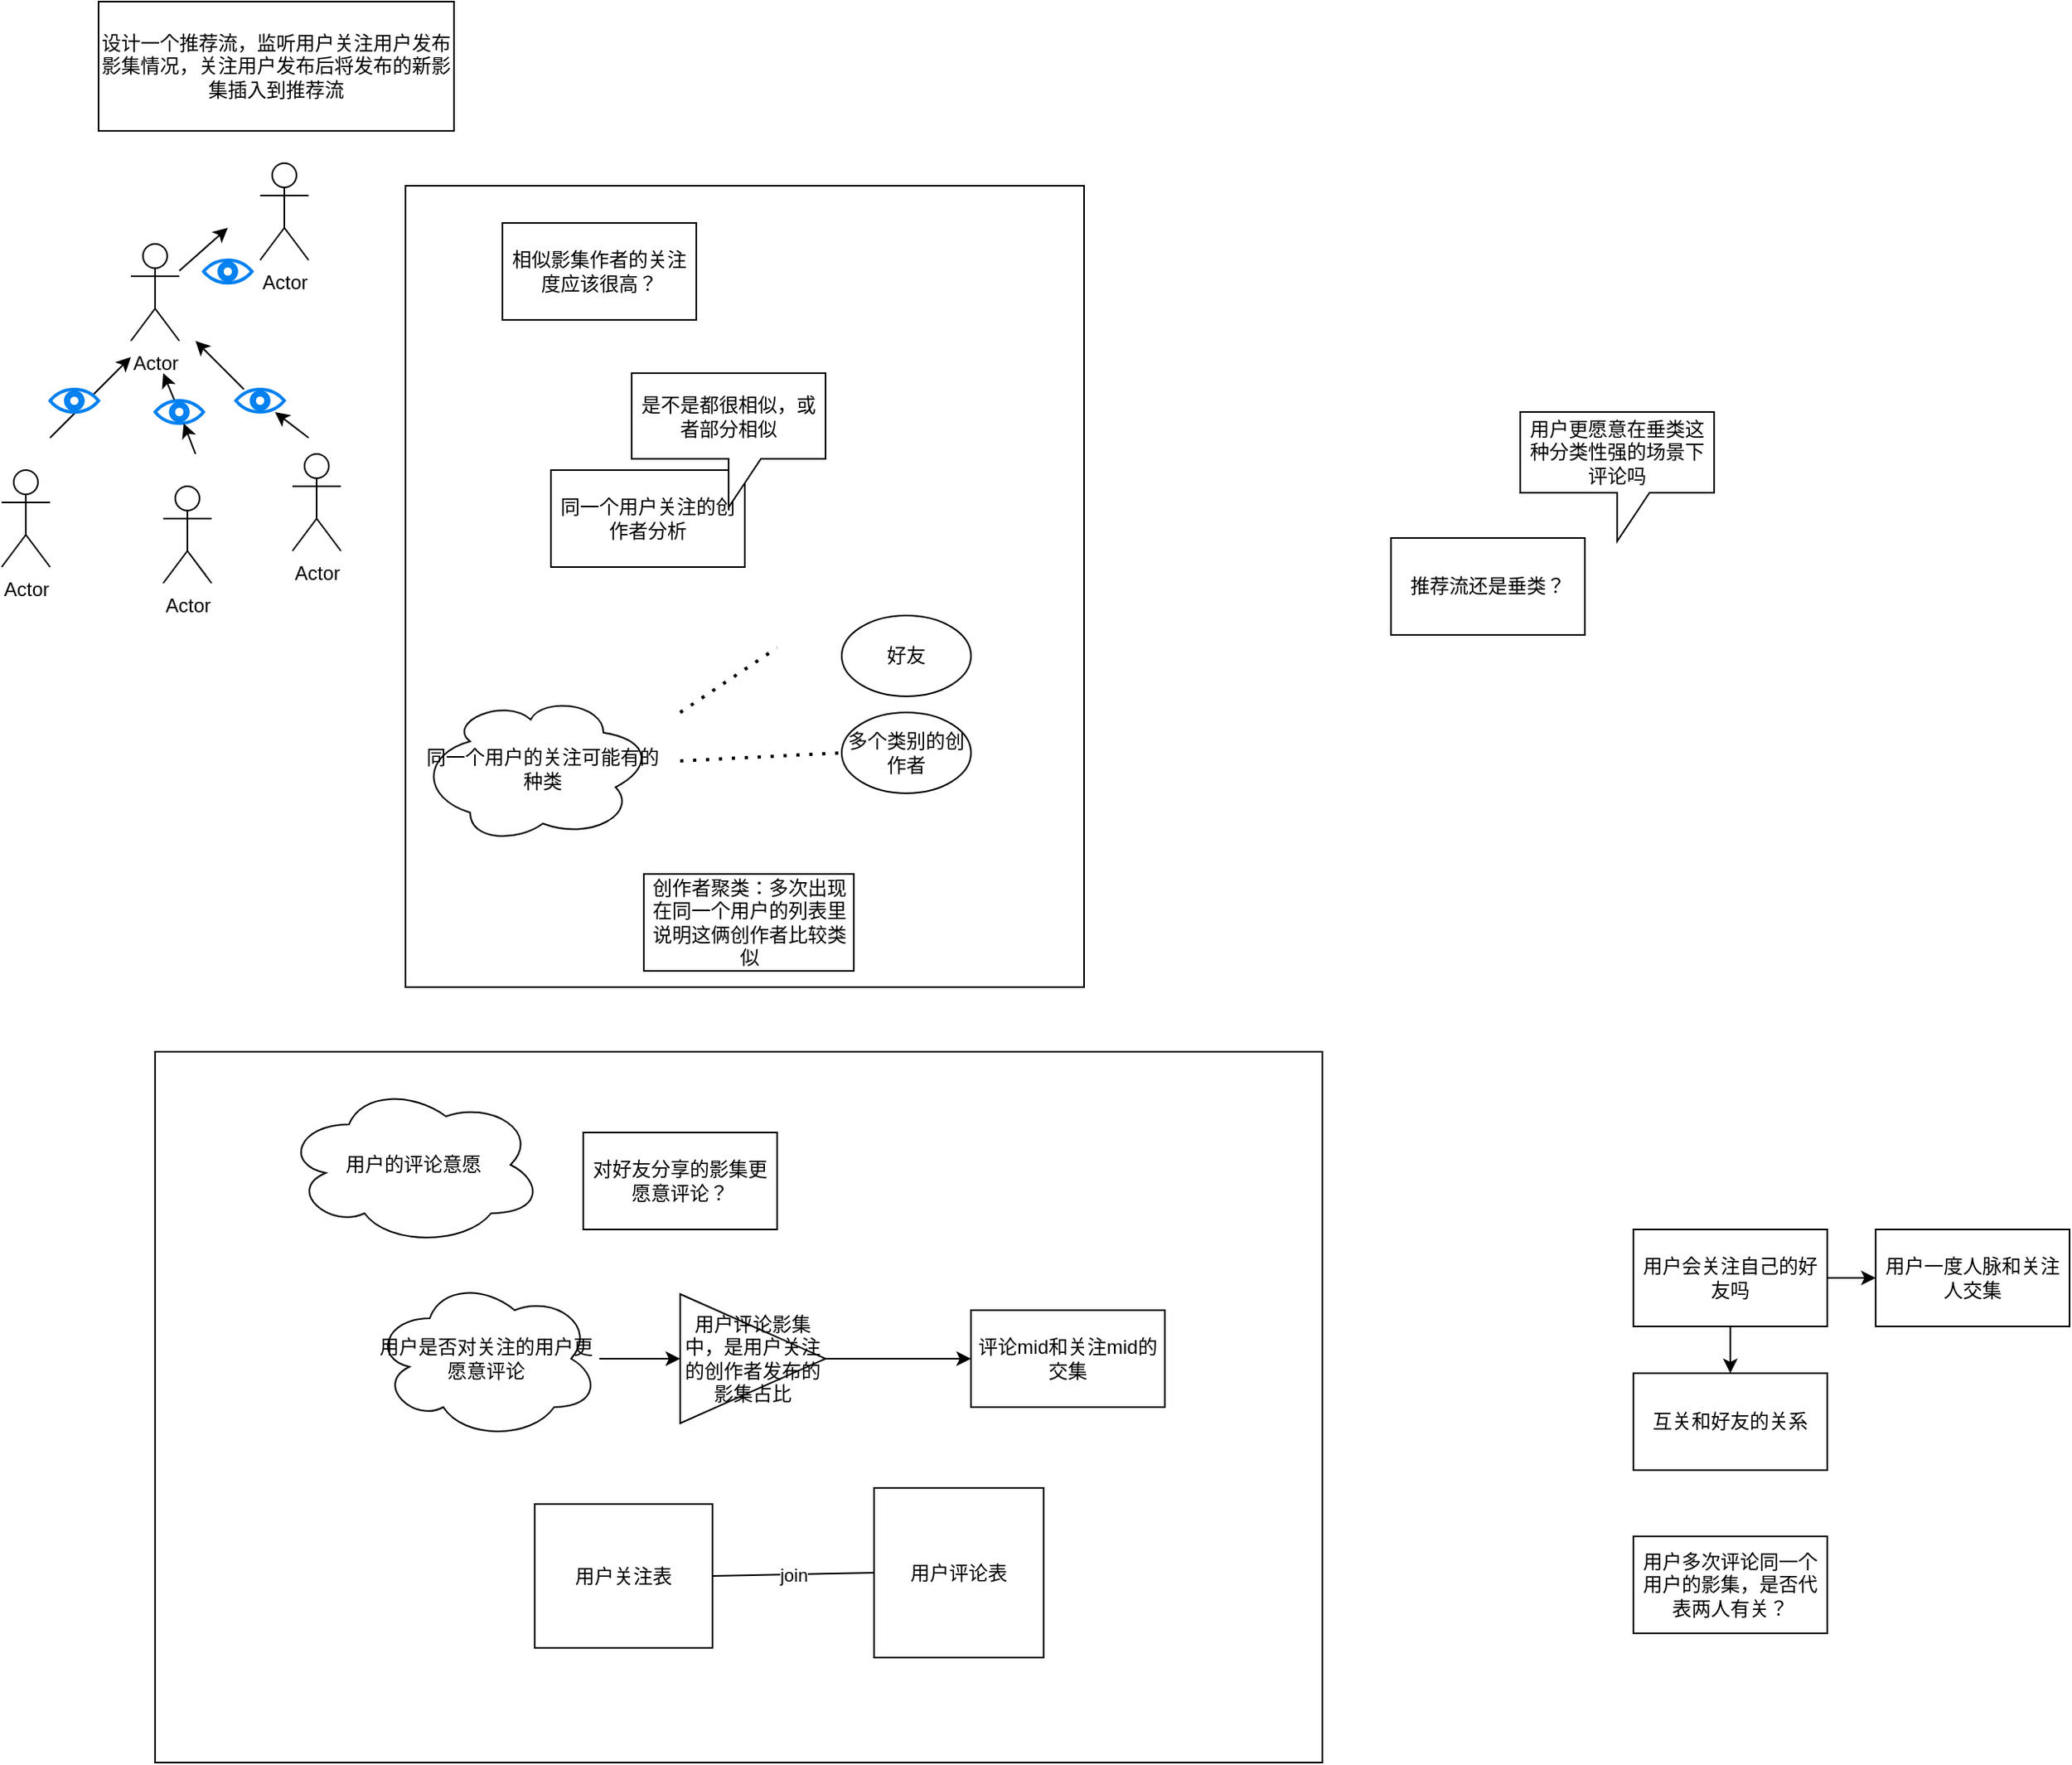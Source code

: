 <mxfile version="14.1.8" type="github">
  <diagram id="dOFuiFwntcqT5JKXSm8d" name="Page-1">
    <mxGraphModel dx="602" dy="552" grid="1" gridSize="10" guides="1" tooltips="1" connect="1" arrows="1" fold="1" page="1" pageScale="1" pageWidth="827" pageHeight="1169" math="0" shadow="0">
      <root>
        <mxCell id="0" />
        <mxCell id="1" parent="0" />
        <mxCell id="rdN8tX-XrbKSmI1yQe68-52" value="" style="rounded=0;whiteSpace=wrap;html=1;" vertex="1" parent="1">
          <mxGeometry x="390" y="374" width="420" height="496" as="geometry" />
        </mxCell>
        <mxCell id="rdN8tX-XrbKSmI1yQe68-51" value="" style="rounded=0;whiteSpace=wrap;html=1;" vertex="1" parent="1">
          <mxGeometry x="235" y="910" width="722.5" height="440" as="geometry" />
        </mxCell>
        <mxCell id="rdN8tX-XrbKSmI1yQe68-13" value="设计一个推荐流，监听用户关注用户发布影集情况，关注用户发布后将发布的新影集插入到推荐流" style="rounded=0;whiteSpace=wrap;html=1;" vertex="1" parent="1">
          <mxGeometry x="200" y="260" width="220" height="80" as="geometry" />
        </mxCell>
        <mxCell id="rdN8tX-XrbKSmI1yQe68-14" value="Actor" style="shape=umlActor;verticalLabelPosition=bottom;verticalAlign=top;html=1;outlineConnect=0;" vertex="1" parent="1">
          <mxGeometry x="220" y="410" width="30" height="60" as="geometry" />
        </mxCell>
        <mxCell id="rdN8tX-XrbKSmI1yQe68-15" value="Actor" style="shape=umlActor;verticalLabelPosition=bottom;verticalAlign=top;html=1;outlineConnect=0;" vertex="1" parent="1">
          <mxGeometry x="140" y="550" width="30" height="60" as="geometry" />
        </mxCell>
        <mxCell id="rdN8tX-XrbKSmI1yQe68-16" value="Actor" style="shape=umlActor;verticalLabelPosition=bottom;verticalAlign=top;html=1;outlineConnect=0;" vertex="1" parent="1">
          <mxGeometry x="240" y="560" width="30" height="60" as="geometry" />
        </mxCell>
        <mxCell id="rdN8tX-XrbKSmI1yQe68-17" value="Actor" style="shape=umlActor;verticalLabelPosition=bottom;verticalAlign=top;html=1;outlineConnect=0;" vertex="1" parent="1">
          <mxGeometry x="320" y="540" width="30" height="60" as="geometry" />
        </mxCell>
        <mxCell id="rdN8tX-XrbKSmI1yQe68-18" value="" style="endArrow=classic;html=1;" edge="1" parent="1">
          <mxGeometry width="50" height="50" relative="1" as="geometry">
            <mxPoint x="170" y="530" as="sourcePoint" />
            <mxPoint x="220" y="480" as="targetPoint" />
          </mxGeometry>
        </mxCell>
        <mxCell id="rdN8tX-XrbKSmI1yQe68-19" value="" style="endArrow=classic;html=1;" edge="1" parent="1" source="rdN8tX-XrbKSmI1yQe68-22">
          <mxGeometry width="50" height="50" relative="1" as="geometry">
            <mxPoint x="260" y="540" as="sourcePoint" />
            <mxPoint x="240" y="490" as="targetPoint" />
          </mxGeometry>
        </mxCell>
        <mxCell id="rdN8tX-XrbKSmI1yQe68-20" value="" style="endArrow=classic;html=1;exitX=0.167;exitY=0.004;exitDx=0;exitDy=0;exitPerimeter=0;" edge="1" parent="1" source="rdN8tX-XrbKSmI1yQe68-24">
          <mxGeometry width="50" height="50" relative="1" as="geometry">
            <mxPoint x="350" y="470" as="sourcePoint" />
            <mxPoint x="260" y="470" as="targetPoint" />
            <Array as="points">
              <mxPoint x="270" y="480" />
            </Array>
          </mxGeometry>
        </mxCell>
        <mxCell id="rdN8tX-XrbKSmI1yQe68-21" value="" style="html=1;verticalLabelPosition=bottom;align=center;labelBackgroundColor=#ffffff;verticalAlign=top;strokeWidth=2;strokeColor=#0080F0;shadow=0;dashed=0;shape=mxgraph.ios7.icons.eye;" vertex="1" parent="1">
          <mxGeometry x="170" y="500" width="30" height="14.1" as="geometry" />
        </mxCell>
        <mxCell id="rdN8tX-XrbKSmI1yQe68-22" value="" style="html=1;verticalLabelPosition=bottom;align=center;labelBackgroundColor=#ffffff;verticalAlign=top;strokeWidth=2;strokeColor=#0080F0;shadow=0;dashed=0;shape=mxgraph.ios7.icons.eye;" vertex="1" parent="1">
          <mxGeometry x="235" y="506.95" width="30" height="14.1" as="geometry" />
        </mxCell>
        <mxCell id="rdN8tX-XrbKSmI1yQe68-23" value="" style="endArrow=classic;html=1;" edge="1" parent="1" target="rdN8tX-XrbKSmI1yQe68-22">
          <mxGeometry width="50" height="50" relative="1" as="geometry">
            <mxPoint x="260" y="540" as="sourcePoint" />
            <mxPoint x="240" y="490" as="targetPoint" />
          </mxGeometry>
        </mxCell>
        <mxCell id="rdN8tX-XrbKSmI1yQe68-24" value="" style="html=1;verticalLabelPosition=bottom;align=center;labelBackgroundColor=#ffffff;verticalAlign=top;strokeWidth=2;strokeColor=#0080F0;shadow=0;dashed=0;shape=mxgraph.ios7.icons.eye;" vertex="1" parent="1">
          <mxGeometry x="285" y="499.95" width="30" height="14.1" as="geometry" />
        </mxCell>
        <mxCell id="rdN8tX-XrbKSmI1yQe68-25" value="" style="endArrow=classic;html=1;" edge="1" parent="1" target="rdN8tX-XrbKSmI1yQe68-24">
          <mxGeometry width="50" height="50" relative="1" as="geometry">
            <mxPoint x="330.0" y="530" as="sourcePoint" />
            <mxPoint x="270" y="480" as="targetPoint" />
          </mxGeometry>
        </mxCell>
        <mxCell id="rdN8tX-XrbKSmI1yQe68-26" value="" style="endArrow=classic;html=1;" edge="1" parent="1" source="rdN8tX-XrbKSmI1yQe68-14">
          <mxGeometry width="50" height="50" relative="1" as="geometry">
            <mxPoint x="330.01" y="469.996" as="sourcePoint" />
            <mxPoint x="280" y="400" as="targetPoint" />
            <Array as="points" />
          </mxGeometry>
        </mxCell>
        <mxCell id="rdN8tX-XrbKSmI1yQe68-27" value="Actor" style="shape=umlActor;verticalLabelPosition=bottom;verticalAlign=top;html=1;outlineConnect=0;" vertex="1" parent="1">
          <mxGeometry x="300" y="360" width="30" height="60" as="geometry" />
        </mxCell>
        <mxCell id="rdN8tX-XrbKSmI1yQe68-28" value="" style="html=1;verticalLabelPosition=bottom;align=center;labelBackgroundColor=#ffffff;verticalAlign=top;strokeWidth=2;strokeColor=#0080F0;shadow=0;dashed=0;shape=mxgraph.ios7.icons.eye;" vertex="1" parent="1">
          <mxGeometry x="265" y="420" width="30" height="14.1" as="geometry" />
        </mxCell>
        <mxCell id="rdN8tX-XrbKSmI1yQe68-29" value="相似影集作者的关注度应该很高？" style="rounded=0;whiteSpace=wrap;html=1;" vertex="1" parent="1">
          <mxGeometry x="450" y="397" width="120" height="60" as="geometry" />
        </mxCell>
        <mxCell id="rdN8tX-XrbKSmI1yQe68-30" value="同一个用户关注的创作者分析" style="rounded=0;whiteSpace=wrap;html=1;" vertex="1" parent="1">
          <mxGeometry x="480" y="550" width="120" height="60" as="geometry" />
        </mxCell>
        <mxCell id="rdN8tX-XrbKSmI1yQe68-31" value="是不是都很相似，或者部分相似" style="shape=callout;whiteSpace=wrap;html=1;perimeter=calloutPerimeter;" vertex="1" parent="1">
          <mxGeometry x="530" y="490" width="120" height="83" as="geometry" />
        </mxCell>
        <mxCell id="rdN8tX-XrbKSmI1yQe68-32" value="同一个用户的关注可能有的种类" style="ellipse;shape=cloud;whiteSpace=wrap;html=1;direction=south;" vertex="1" parent="1">
          <mxGeometry x="400" y="690" width="150" height="90" as="geometry" />
        </mxCell>
        <mxCell id="rdN8tX-XrbKSmI1yQe68-33" value="好友" style="ellipse;whiteSpace=wrap;html=1;" vertex="1" parent="1">
          <mxGeometry x="660" y="640" width="80" height="50" as="geometry" />
        </mxCell>
        <mxCell id="rdN8tX-XrbKSmI1yQe68-34" value="多个类别的创作者" style="ellipse;whiteSpace=wrap;html=1;" vertex="1" parent="1">
          <mxGeometry x="660" y="700" width="80" height="50" as="geometry" />
        </mxCell>
        <mxCell id="rdN8tX-XrbKSmI1yQe68-36" value="创作者聚类：多次出现在同一个用户的列表里说明这俩创作者比较类似" style="rounded=0;whiteSpace=wrap;html=1;" vertex="1" parent="1">
          <mxGeometry x="537.5" y="800" width="130" height="60" as="geometry" />
        </mxCell>
        <mxCell id="rdN8tX-XrbKSmI1yQe68-39" value="" style="endArrow=none;dashed=1;html=1;dashPattern=1 3;strokeWidth=2;" edge="1" parent="1">
          <mxGeometry width="50" height="50" relative="1" as="geometry">
            <mxPoint x="560" y="700" as="sourcePoint" />
            <mxPoint x="620" y="660" as="targetPoint" />
          </mxGeometry>
        </mxCell>
        <mxCell id="rdN8tX-XrbKSmI1yQe68-40" value="" style="endArrow=none;dashed=1;html=1;dashPattern=1 3;strokeWidth=2;entryX=0;entryY=0.5;entryDx=0;entryDy=0;" edge="1" parent="1" target="rdN8tX-XrbKSmI1yQe68-34">
          <mxGeometry width="50" height="50" relative="1" as="geometry">
            <mxPoint x="560" y="730" as="sourcePoint" />
            <mxPoint x="630" y="670" as="targetPoint" />
          </mxGeometry>
        </mxCell>
        <mxCell id="rdN8tX-XrbKSmI1yQe68-41" value="用户的评论意愿" style="ellipse;shape=cloud;whiteSpace=wrap;html=1;" vertex="1" parent="1">
          <mxGeometry x="315" y="930" width="160" height="100" as="geometry" />
        </mxCell>
        <mxCell id="rdN8tX-XrbKSmI1yQe68-45" value="" style="edgeStyle=orthogonalEdgeStyle;rounded=0;orthogonalLoop=1;jettySize=auto;html=1;" edge="1" parent="1" source="rdN8tX-XrbKSmI1yQe68-42" target="rdN8tX-XrbKSmI1yQe68-43">
          <mxGeometry relative="1" as="geometry" />
        </mxCell>
        <mxCell id="rdN8tX-XrbKSmI1yQe68-42" value="用户是否对关注的用户更愿意评论" style="ellipse;shape=cloud;whiteSpace=wrap;html=1;" vertex="1" parent="1">
          <mxGeometry x="370" y="1050" width="140" height="100" as="geometry" />
        </mxCell>
        <mxCell id="rdN8tX-XrbKSmI1yQe68-47" value="" style="edgeStyle=orthogonalEdgeStyle;rounded=0;orthogonalLoop=1;jettySize=auto;html=1;" edge="1" parent="1" source="rdN8tX-XrbKSmI1yQe68-43" target="rdN8tX-XrbKSmI1yQe68-46">
          <mxGeometry relative="1" as="geometry" />
        </mxCell>
        <mxCell id="rdN8tX-XrbKSmI1yQe68-43" value="用户评论影集中，是用户关注的创作者发布的影集占比" style="triangle;whiteSpace=wrap;html=1;" vertex="1" parent="1">
          <mxGeometry x="560" y="1060" width="90" height="80" as="geometry" />
        </mxCell>
        <mxCell id="rdN8tX-XrbKSmI1yQe68-46" value="评论mid和关注mid的交集" style="rounded=0;whiteSpace=wrap;html=1;" vertex="1" parent="1">
          <mxGeometry x="740" y="1070" width="120" height="60" as="geometry" />
        </mxCell>
        <mxCell id="rdN8tX-XrbKSmI1yQe68-48" value="用户关注表" style="rounded=0;whiteSpace=wrap;html=1;" vertex="1" parent="1">
          <mxGeometry x="470" y="1190" width="110" height="89" as="geometry" />
        </mxCell>
        <mxCell id="rdN8tX-XrbKSmI1yQe68-49" value="用户评论表" style="whiteSpace=wrap;html=1;aspect=fixed;" vertex="1" parent="1">
          <mxGeometry x="680" y="1180" width="105" height="105" as="geometry" />
        </mxCell>
        <mxCell id="rdN8tX-XrbKSmI1yQe68-50" value="join" style="endArrow=none;html=1;entryX=0;entryY=0.5;entryDx=0;entryDy=0;exitX=1;exitY=0.5;exitDx=0;exitDy=0;" edge="1" parent="1" source="rdN8tX-XrbKSmI1yQe68-48" target="rdN8tX-XrbKSmI1yQe68-49">
          <mxGeometry width="50" height="50" relative="1" as="geometry">
            <mxPoint x="530" y="1250" as="sourcePoint" />
            <mxPoint x="580" y="1200" as="targetPoint" />
          </mxGeometry>
        </mxCell>
        <mxCell id="rdN8tX-XrbKSmI1yQe68-53" value="对好友分享的影集更愿意评论？" style="rounded=0;whiteSpace=wrap;html=1;" vertex="1" parent="1">
          <mxGeometry x="500" y="960" width="120" height="60" as="geometry" />
        </mxCell>
        <mxCell id="rdN8tX-XrbKSmI1yQe68-54" value="推荐流还是垂类？" style="rounded=0;whiteSpace=wrap;html=1;" vertex="1" parent="1">
          <mxGeometry x="1000" y="592" width="120" height="60" as="geometry" />
        </mxCell>
        <mxCell id="rdN8tX-XrbKSmI1yQe68-55" value="用户更愿意在垂类这种分类性强的场景下评论吗" style="shape=callout;whiteSpace=wrap;html=1;perimeter=calloutPerimeter;" vertex="1" parent="1">
          <mxGeometry x="1080" y="514" width="120" height="80" as="geometry" />
        </mxCell>
        <mxCell id="rdN8tX-XrbKSmI1yQe68-58" value="" style="edgeStyle=orthogonalEdgeStyle;rounded=0;orthogonalLoop=1;jettySize=auto;html=1;" edge="1" parent="1" source="rdN8tX-XrbKSmI1yQe68-56" target="rdN8tX-XrbKSmI1yQe68-57">
          <mxGeometry relative="1" as="geometry" />
        </mxCell>
        <mxCell id="rdN8tX-XrbKSmI1yQe68-60" value="" style="edgeStyle=orthogonalEdgeStyle;rounded=0;orthogonalLoop=1;jettySize=auto;html=1;" edge="1" parent="1" source="rdN8tX-XrbKSmI1yQe68-56" target="rdN8tX-XrbKSmI1yQe68-59">
          <mxGeometry relative="1" as="geometry" />
        </mxCell>
        <mxCell id="rdN8tX-XrbKSmI1yQe68-56" value="用户会关注自己的好友吗" style="rounded=0;whiteSpace=wrap;html=1;" vertex="1" parent="1">
          <mxGeometry x="1150" y="1020" width="120" height="60" as="geometry" />
        </mxCell>
        <mxCell id="rdN8tX-XrbKSmI1yQe68-57" value="用户一度人脉和关注人交集" style="rounded=0;whiteSpace=wrap;html=1;" vertex="1" parent="1">
          <mxGeometry x="1300" y="1020" width="120" height="60" as="geometry" />
        </mxCell>
        <mxCell id="rdN8tX-XrbKSmI1yQe68-59" value="互关和好友的关系" style="rounded=0;whiteSpace=wrap;html=1;" vertex="1" parent="1">
          <mxGeometry x="1150" y="1109" width="120" height="60" as="geometry" />
        </mxCell>
        <mxCell id="rdN8tX-XrbKSmI1yQe68-61" value="用户多次评论同一个用户的影集，是否代表两人有关？" style="rounded=0;whiteSpace=wrap;html=1;" vertex="1" parent="1">
          <mxGeometry x="1150" y="1210" width="120" height="60" as="geometry" />
        </mxCell>
      </root>
    </mxGraphModel>
  </diagram>
</mxfile>
